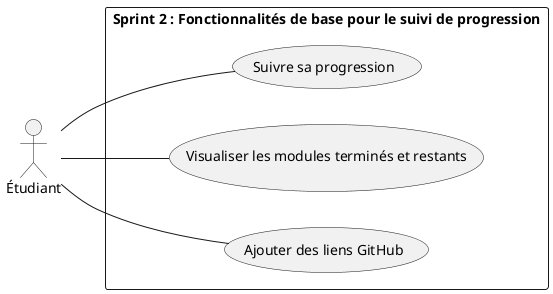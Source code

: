 @startuml
left to right direction
actor Étudiant
' actor Formateur

rectangle "Sprint 2 : Fonctionnalités de base pour le suivi de progression" {
    usecase "Suivre sa progression" as UC1
    usecase "Visualiser les modules terminés et restants" as UC3
    usecase "Ajouter des liens GitHub" as UC9
    ' usecase "Accéder aux rapports d'avancement" as UC4
}

Étudiant -- UC1
Étudiant -- UC3
Étudiant -- UC9

' Formateur -- UC4

@enduml
